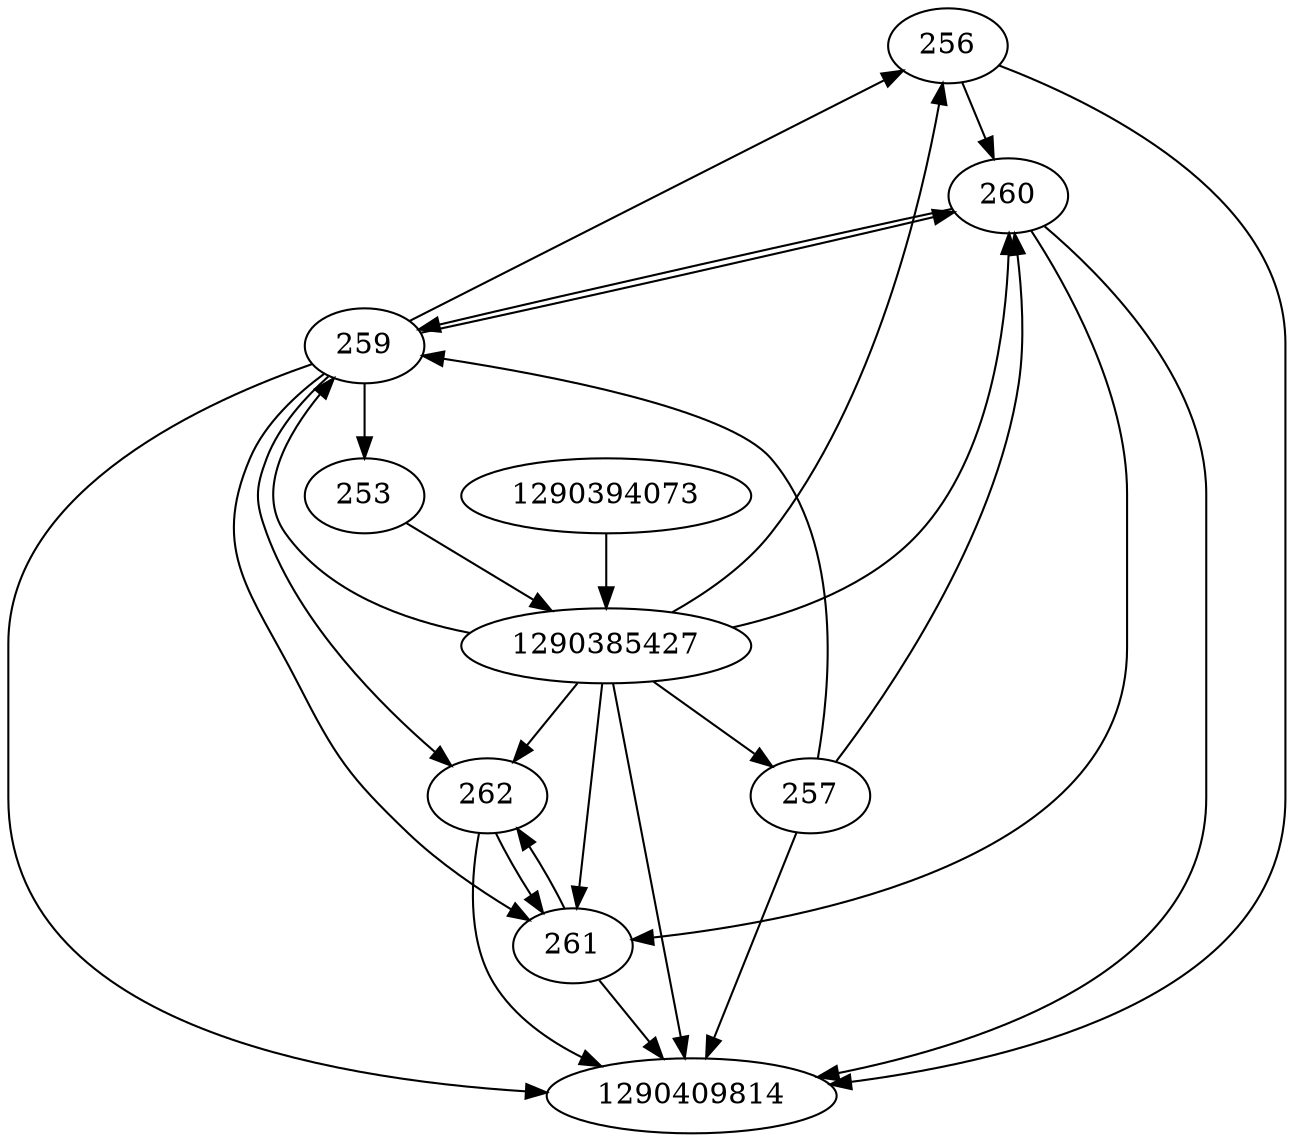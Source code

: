 strict digraph  {
256;
257;
259;
260;
261;
262;
1290385427;
1290409814;
1290394073;
253;
256 -> 260;
256 -> 1290409814;
257 -> 260;
257 -> 1290409814;
257 -> 259;
259 -> 260;
259 -> 253;
259 -> 256;
259 -> 1290409814;
259 -> 261;
259 -> 262;
260 -> 261;
260 -> 1290409814;
260 -> 259;
261 -> 262;
261 -> 1290409814;
262 -> 261;
262 -> 1290409814;
1290385427 -> 256;
1290385427 -> 257;
1290385427 -> 1290409814;
1290385427 -> 259;
1290385427 -> 260;
1290385427 -> 261;
1290385427 -> 262;
1290394073 -> 1290385427;
253 -> 1290385427;
}
